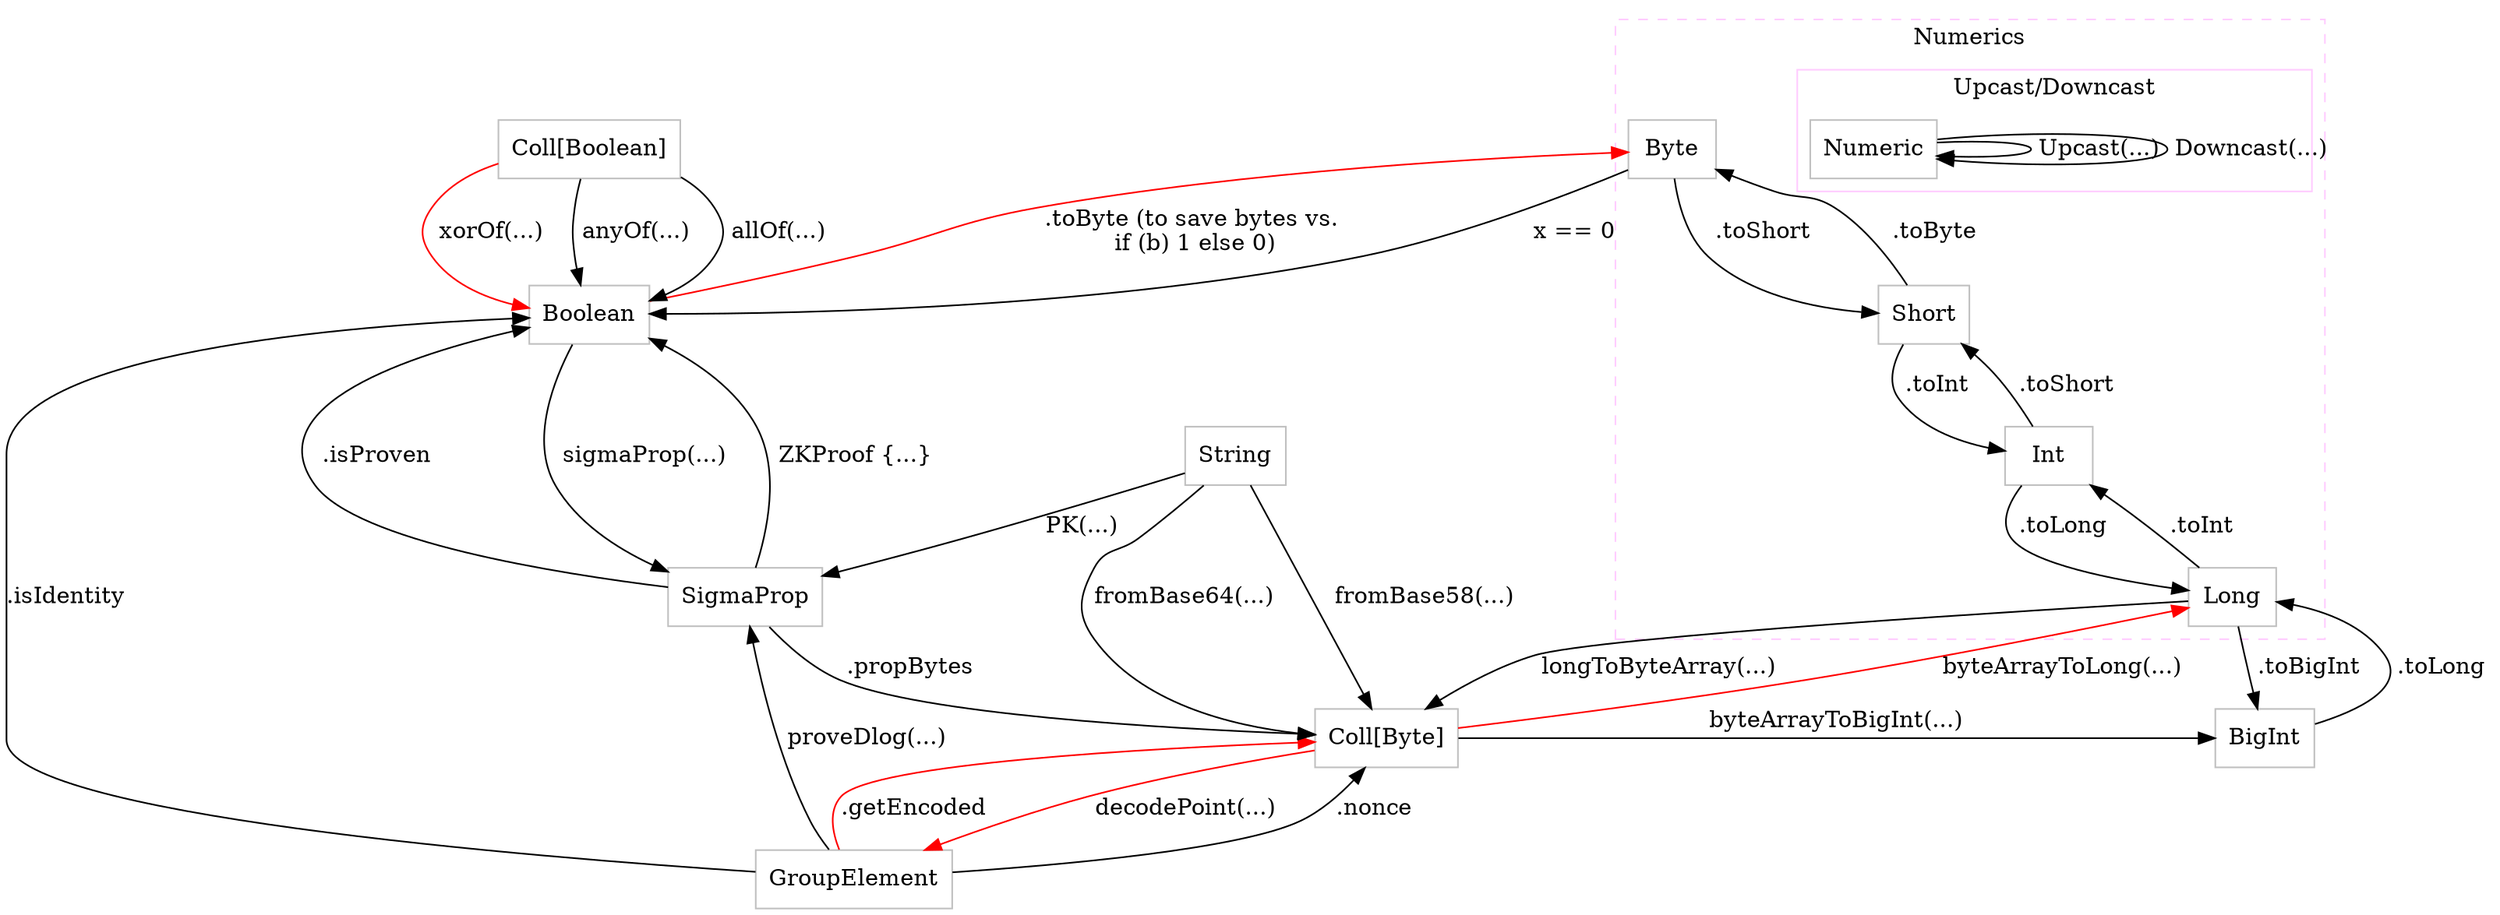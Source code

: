 digraph conversions {
    nodesep=0.8
    K=0.6
    concentrate=false
    node [shape=box, color=gray, style=filled, fillcolor=white] 

    Boolean -> Byte [label=" .toByte (to save bytes vs. \n if (b) 1 else 0)" color=red] 
    Byte -> Boolean [label=" x == 0"]

    subgraph cluster_Numerics {
        style=dashed; color="#FFCCFF";label="Numerics";
        Byte -> Short [label=" .toShort "]
        // Byte -> Int [label=" .toInt "]
        // Byte -> Long [label=" .toLong "]
        // Byte -> BigInt [label=" .toBigInt "]

        Short -> Byte [label=" .toByte "]
        Short -> Int [label=" .toInt "]
        // Short -> Long [label=" .toLong "; weight=0]
        // Short -> BigInt [label=" .toBigInt "]

        // Int -> Byte [label=" .toByte "]
        Int -> Short [label=" .toShort "]
        Int -> Long [label=" .toLong "]
        // Int -> BigInt [label=" .toBigInt "]

        // Long -> Byte [label=" .toByte "]
        // Long -> Short [label=" .toShort "]
        Long -> Int [label=" .toInt "]
        Long -> BigInt [label=" .toBigInt "]

        // BigInt -> Byte [label=" .toByte "]
        // BigInt -> Short [label=" .toShort "]
        // BigInt -> Int [label=" .toInt "]
        BigInt -> Long [label=" .toLong "]

        subgraph cluster_NumericsCasts {
            style=xdashed; color="#FFCCFF";label="Upcast/Downcast";

            Numeric -> Numeric [label=" Upcast(...) "]
            Numeric -> Numeric [label=" Downcast(...) "]
        }
    }

    {rank=same; BigInt, Bytes }
    Bytes -> GroupElement [label=" decodePoint(...) ", color=red]
    Bytes -> BigInt [label=" byteArrayToBigInt(...) "]
    Bytes -> Long [label=" byteArrayToLong(...) ", color=red, weight=0]
    Long -> Bytes [label=" longToByteArray(...) "]

    Bits [ label="Coll[Boolean]" shape=box, color=gray, style=filled, fillcolor=white ]
    Bytes [ label="Coll[Byte]" shape=box, color=gray, style=filled, fillcolor=white ]

    Bits -> Boolean [label=" anyOf(...) " ]
    Bits -> Boolean [label=" allOf(...) " ]
    Bits -> Boolean [label=" xorOf(...) " color=red ]

    SigmaProp -> Boolean [label=" ZKProof {...} "]
    SigmaProp -> Boolean [label=" .isProven "]
    SigmaProp -> Bytes [label=" .propBytes "]
    Boolean -> SigmaProp [label=" sigmaProp(...) "]

    GroupElement -> SigmaProp [label="proveDlog(...)"]
    GroupElement -> Boolean [label=".isIdentity"]
    GroupElement -> Bytes [label=".nonce"]
      //todo remove compressed flag, use GroupElementSerializer
    GroupElement -> Bytes [label=".getEncoded" color=red]

    String -> Bytes [label="fromBase58(...)"]
    String -> Bytes [label="fromBase64(...)"]
    String -> SigmaProp [label="PK(...)"]
}